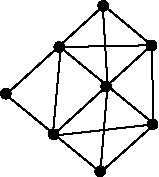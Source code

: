#FIG 3.2  Produced by xfig version 3.2.5a
Landscape
Center
Inches
Letter  
100.00
Single
-2
1200 2
1 3 0 1 0 -1 50 -1 20 0.000 1 0.0000 2589 2625 36 36 2589 2625 2625 2625
1 3 0 1 0 -1 50 -1 20 0.000 1 0.0000 1859 3284 36 36 1859 3284 1895 3284
1 3 0 1 0 -1 50 -1 20 0.000 1 0.0000 2217 3589 36 36 2217 3589 2253 3589
1 3 0 1 0 -1 50 -1 20 0.000 1 0.0000 2566 3865 36 36 2566 3865 2602 3865
1 3 0 1 0 -1 50 -1 20 0.000 1 0.0000 2611 3229 36 36 2611 3229 2647 3229
1 3 0 1 0 -1 50 -1 20 0.000 1 0.0000 2960 3513 36 36 2960 3513 2996 3513
1 3 0 1 0 -1 50 -1 20 0.000 1 0.0000 2259 2934 36 36 2259 2934 2295 2934
1 3 0 1 0 -1 50 -1 20 0.000 1 0.0000 2951 2922 36 36 2951 2922 2987 2922
2 1 0 1 0 7 50 -1 -1 0.000 0 0 -1 0 0 2
	 2594 2621 1837 3312
2 1 0 1 0 7 50 -1 -1 0.000 0 0 -1 0 0 2
	 2970 2903 2213 3594
2 1 0 1 0 7 50 -1 -1 0.000 0 0 -1 0 0 2
	 1859 3291 2571 3874
2 1 0 1 0 7 50 -1 -1 0.000 0 0 -1 0 0 2
	 2261 2930 2973 3513
2 1 0 1 0 7 50 -1 -1 0.000 0 0 -1 0 0 2
	 2259 2934 2957 2920
2 1 0 1 0 7 50 -1 -1 0.000 0 0 -1 0 0 2
	 2220 3598 2971 3513
2 1 0 1 0 7 50 -1 -1 0.000 0 0 -1 0 0 2
	 2585 2616 2622 3221
2 1 0 1 0 7 50 -1 -1 0.000 0 0 -1 0 0 2
	 2622 3221 2569 3854
2 1 0 1 0 7 50 -1 -1 0.000 0 0 -1 0 0 2
	 2954 2937 2965 3505
2 1 0 1 0 7 50 -1 -1 0.000 0 0 -1 0 0 2
	 2270 2945 2211 3598
2 1 0 1 0 7 50 -1 -1 0.000 0 0 -1 0 0 2
	 2569 3874 2960 3525
2 1 0 1 0 7 50 -1 -1 0.000 0 0 -1 0 0 2
	 2591 2619 2954 2922
